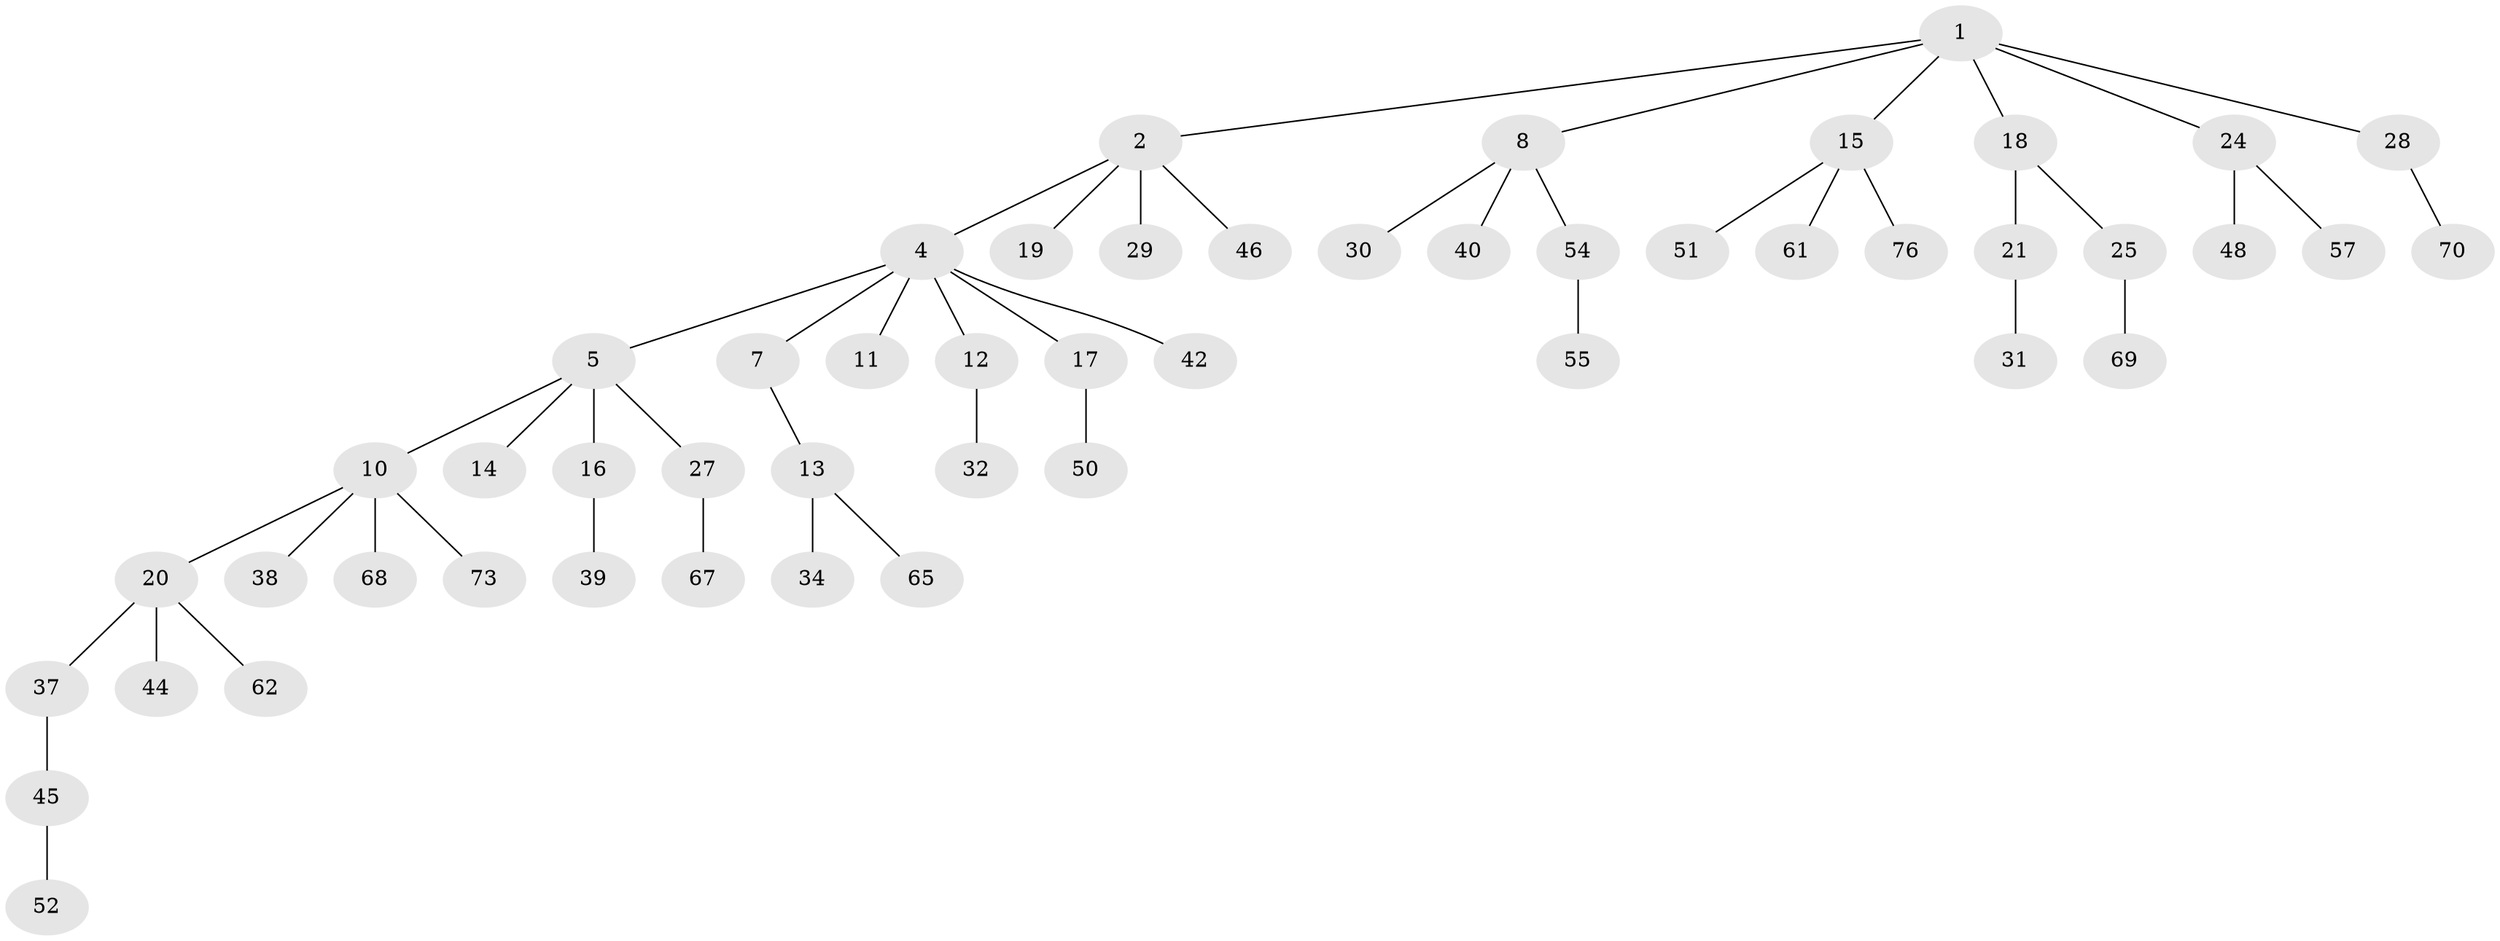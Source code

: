 // original degree distribution, {6: 0.02631578947368421, 3: 0.14473684210526316, 4: 0.05263157894736842, 8: 0.013157894736842105, 5: 0.013157894736842105, 2: 0.25, 1: 0.5}
// Generated by graph-tools (version 1.1) at 2025/42/03/06/25 10:42:05]
// undirected, 51 vertices, 50 edges
graph export_dot {
graph [start="1"]
  node [color=gray90,style=filled];
  1 [super="+6"];
  2 [super="+3"];
  4 [super="+22"];
  5 [super="+9"];
  7;
  8;
  10 [super="+43"];
  11;
  12 [super="+56"];
  13 [super="+23"];
  14 [super="+36"];
  15 [super="+41"];
  16 [super="+59"];
  17;
  18;
  19;
  20 [super="+26"];
  21 [super="+64"];
  24 [super="+75"];
  25 [super="+35"];
  27;
  28 [super="+47"];
  29 [super="+33"];
  30 [super="+71"];
  31;
  32 [super="+60"];
  34;
  37;
  38 [super="+49"];
  39 [super="+66"];
  40 [super="+72"];
  42;
  44;
  45 [super="+63"];
  46 [super="+53"];
  48;
  50 [super="+58"];
  51;
  52;
  54 [super="+74"];
  55;
  57;
  61;
  62;
  65;
  67;
  68;
  69;
  70;
  73;
  76;
  1 -- 2;
  1 -- 8;
  1 -- 15;
  1 -- 18;
  1 -- 24;
  1 -- 28;
  2 -- 29;
  2 -- 19;
  2 -- 4;
  2 -- 46;
  4 -- 5;
  4 -- 7;
  4 -- 11;
  4 -- 12;
  4 -- 17;
  4 -- 42;
  5 -- 10;
  5 -- 14;
  5 -- 16;
  5 -- 27;
  7 -- 13;
  8 -- 30;
  8 -- 40;
  8 -- 54;
  10 -- 20;
  10 -- 38;
  10 -- 68;
  10 -- 73;
  12 -- 32;
  13 -- 34;
  13 -- 65;
  15 -- 51;
  15 -- 76;
  15 -- 61;
  16 -- 39;
  17 -- 50;
  18 -- 21;
  18 -- 25;
  20 -- 44;
  20 -- 37;
  20 -- 62;
  21 -- 31;
  24 -- 48;
  24 -- 57;
  25 -- 69;
  27 -- 67;
  28 -- 70;
  37 -- 45;
  45 -- 52;
  54 -- 55;
}
